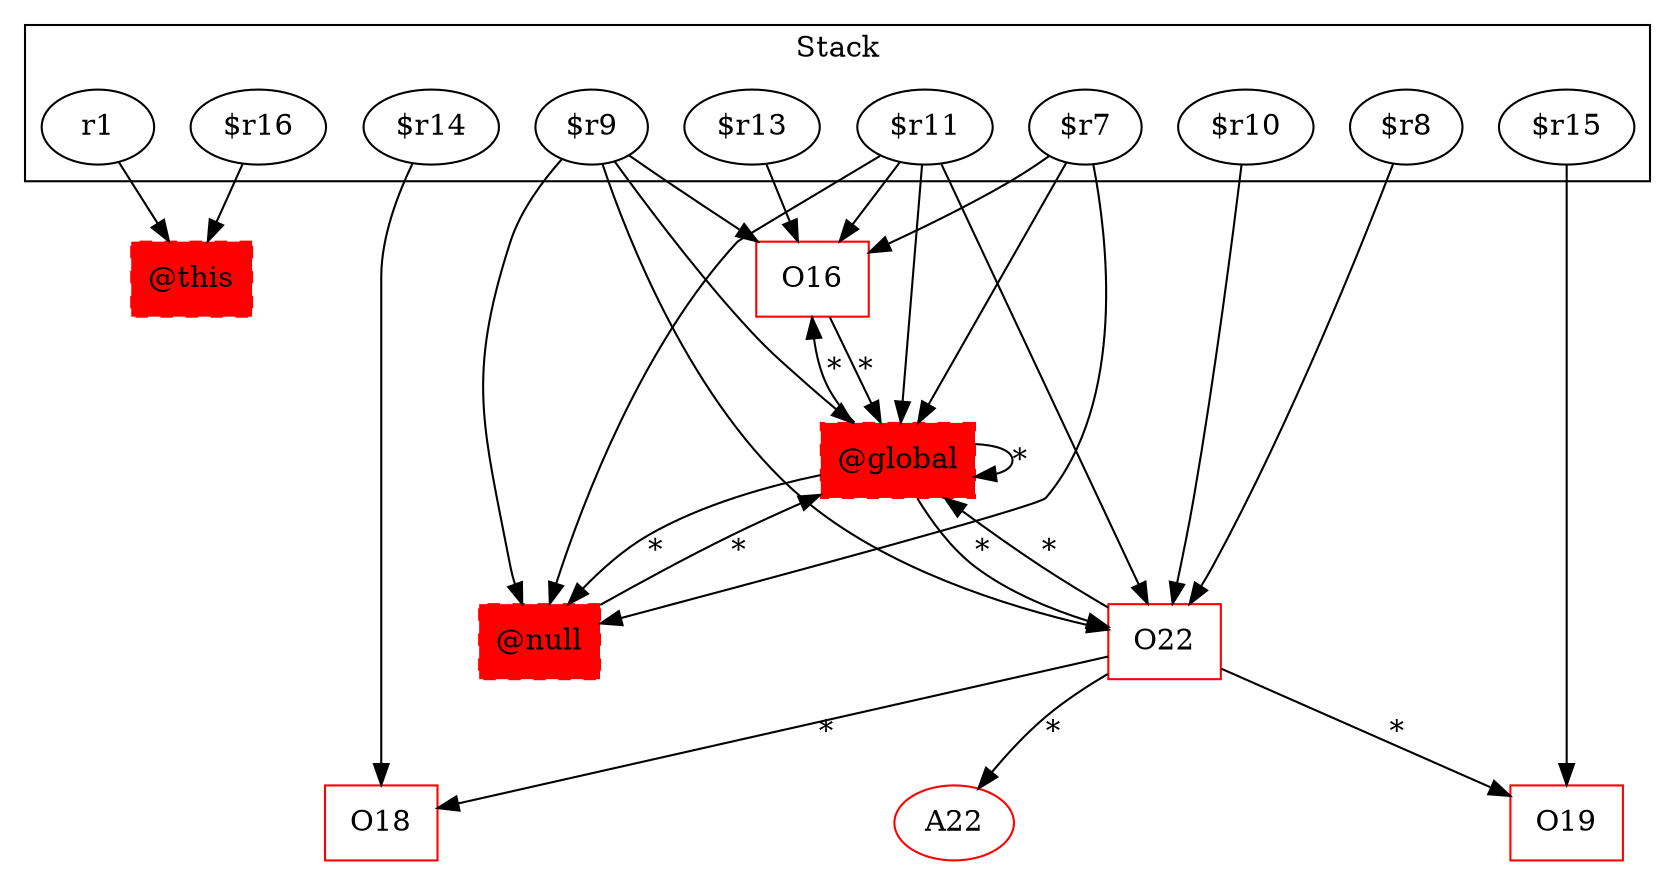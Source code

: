 digraph sample {
  rankDir="LR";
  subgraph cluster_0 {
    label="Stack"
    "r1"; "$r13"; "$r11"; "$r10"; "$r9"; "$r16"; "$r15"; "$r7"; "$r14"; "$r8"; 
  }
  "r1" -> { "@this"[shape=box]};
  "$r13" -> { O16[shape=box]};
  "$r11" -> { "@null"[shape=box]O16[shape=box]"@global"[shape=box]O22[shape=box]};
  "$r10" -> { O22[shape=box]};
  "$r9" -> { "@null"[shape=box]O16[shape=box]"@global"[shape=box]O22[shape=box]};
  "$r16" -> { "@this"[shape=box]};
  "$r15" -> { O19[shape=box]};
  "$r7" -> { "@null"[shape=box]O16[shape=box]"@global"[shape=box]};
  "$r14" -> { O18[shape=box]};
  "$r8" -> { O22[shape=box]};
  "@null" -> "@global"[label="*", weight="0.2"]
  "@null"[shape=box, style="filled,dashed"];
  O16 -> "@global"[label="*", weight="0.2"]
  "@global" -> "@null"[label="*", weight="0.2"]
  "@global" -> O16[label="*", weight="0.2"]
  "@global" -> "@global"[label="*", weight="0.2"]
  "@global" -> O22[label="*", weight="0.2"]
  "@global"[shape=box, style="filled,dashed"];
  "@this"[shape=box, style="filled,dashed"];
  O22 -> A22[label="*", weight="0.2"]
  O22 -> O19[label="*", weight="0.2"]
  O22 -> O18[label="*", weight="0.2"]
  O22 -> "@global"[label="*", weight="0.2"]
  A22[color="red"];
  "@null"[color="red"];
  O16[color="red"];
  O19[color="red"];
  O18[color="red"];
  "@global"[color="red"];
  "@this"[color="red"];
  O22[color="red"];
}

